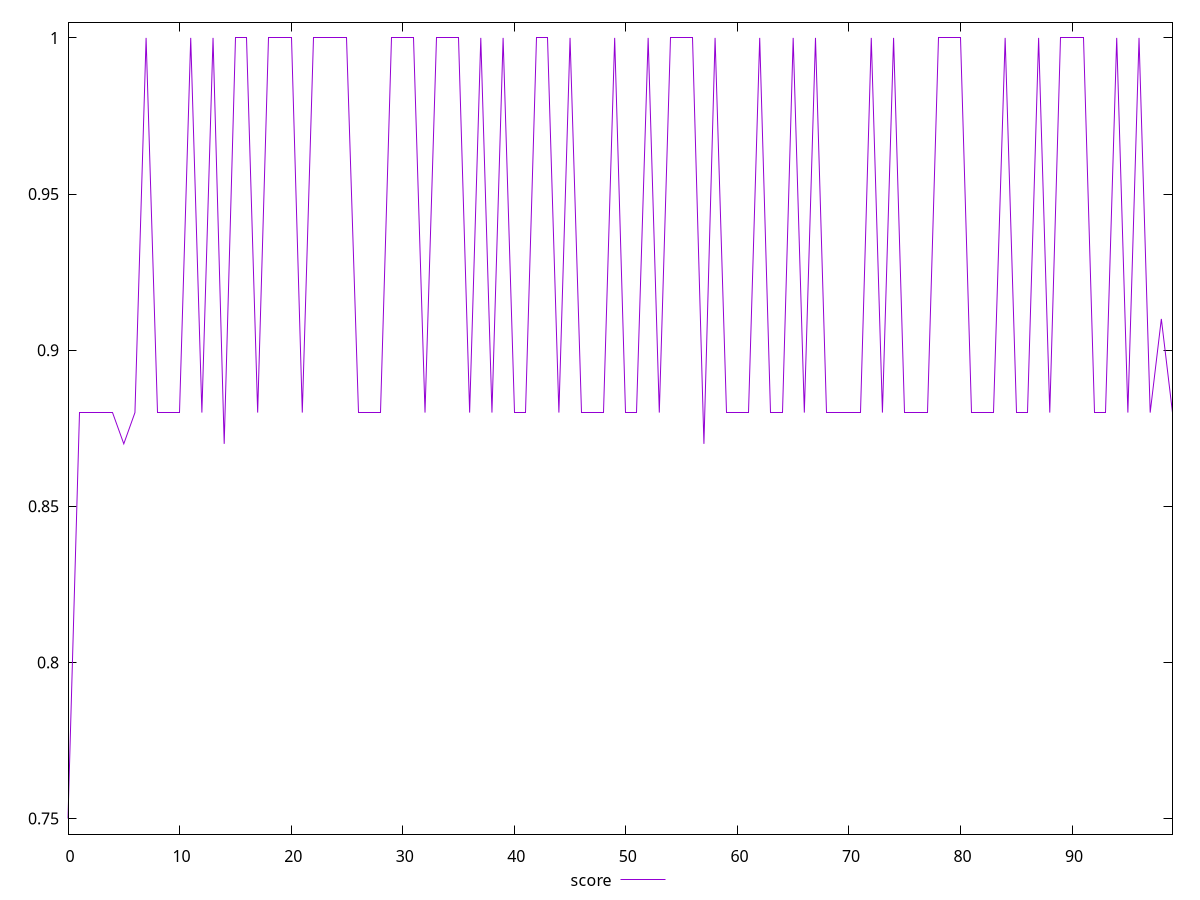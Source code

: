 reset

$score <<EOF
0 0.75
1 0.88
2 0.88
3 0.88
4 0.88
5 0.87
6 0.88
7 1
8 0.88
9 0.88
10 0.88
11 1
12 0.88
13 1
14 0.87
15 1
16 1
17 0.88
18 1
19 1
20 1
21 0.88
22 1
23 1
24 1
25 1
26 0.88
27 0.88
28 0.88
29 1
30 1
31 1
32 0.88
33 1
34 1
35 1
36 0.88
37 1
38 0.88
39 1
40 0.88
41 0.88
42 1
43 1
44 0.88
45 1
46 0.88
47 0.88
48 0.88
49 1
50 0.88
51 0.88
52 1
53 0.88
54 1
55 1
56 1
57 0.87
58 1
59 0.88
60 0.88
61 0.88
62 1
63 0.88
64 0.88
65 1
66 0.88
67 1
68 0.88
69 0.88
70 0.88
71 0.88
72 1
73 0.88
74 1
75 0.88
76 0.88
77 0.88
78 1
79 1
80 1
81 0.88
82 0.88
83 0.88
84 1
85 0.88
86 0.88
87 1
88 0.88
89 1
90 1
91 1
92 0.88
93 0.88
94 1
95 0.88
96 1
97 0.88
98 0.91
99 0.88
EOF

set key outside below
set xrange [0:99]
set yrange [0.745:1.005]
set trange [0.745:1.005]
set terminal svg size 640, 500 enhanced background rgb 'white'
set output "reports/report_00027_2021-02-24T12-40-31.850Z/unminified-javascript/samples/astro/score/values.svg"

plot $score title "score" with line

reset
